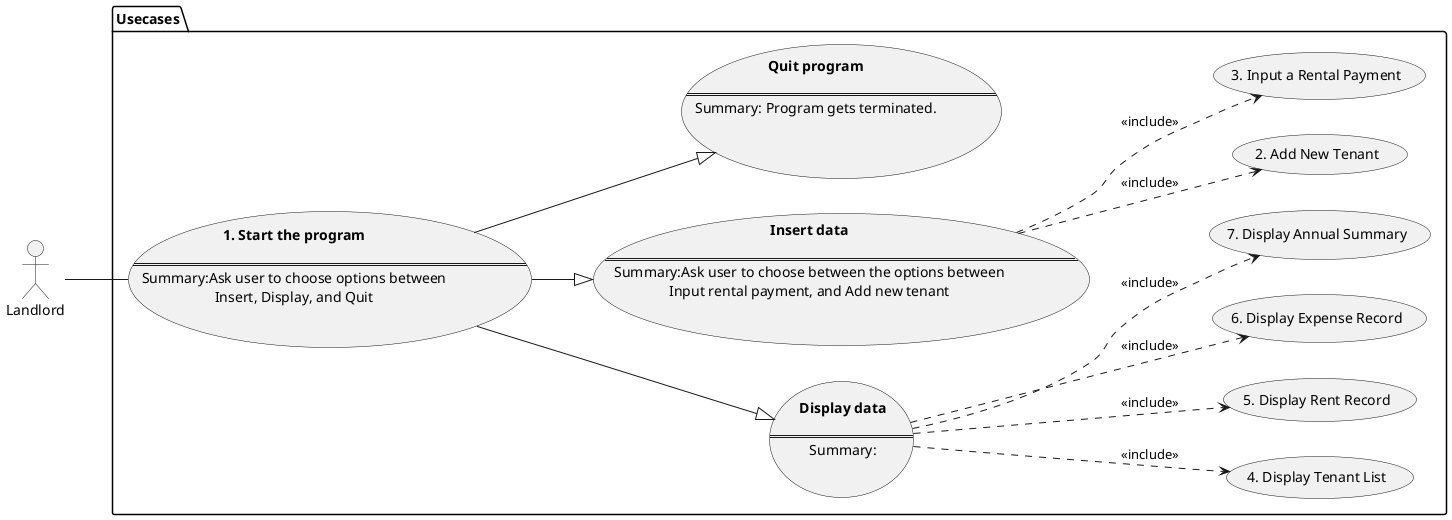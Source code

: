 @startuml ben
left to right direction
actor Landlord as L
package "Usecases" {

    usecase Start as "**1. Start the program**\n
    ==
    Summary:Ask user to choose options between\nInsert, Display, and Quit\n"

    usecase Display as "**Display data**\n
    ==
    Summary:\n
    "

    (4. Display Tenant List) as DTL
    (5. Display Rent Record) as DRR
    (6. Display Expense Record) as DER
    (7. Display Annual Summary) as DAS
    
    Display ..>(DTL): "<<include>>"
    Display ..>(DRR): "<<include>>"
    Display ..>(DER): "<<include>>"
    Display ..>(DAS): "<<include>>"

    /'
    DER ..> (Month Date): "<<include>>"
    DER ..> (Budget Category): "<<include>>"
    DER ..> (Payee): "<<include>>"
    DER ..> (Amount): "<<include>>"
    DAS ..> (Display Table): "<<include>>"
    DAS ..> (Display budget): "<<include>>"
    DAS ..> (Display balance): "<<include>>"
    '/

    usecase InsertData as "**Insert data**\n
    ==
    Summary:Ask user to choose between the options between\nInput rental payment, and Add new tenant\n
    "
    (2. Add New Tenant) as ANT
    (3. Input a Rental Payment) as IRP
    InsertData ..> ANT: "<<include>>"
    InsertData ..> IRP: "<<include>>"

    usecase Quit as "**Quit program**\n
    ==
    Summary: Program gets terminated.\n

    "
}

L -- Start

Start --|> Display
Start --|> InsertData
Start --|> Quit

@enduml
